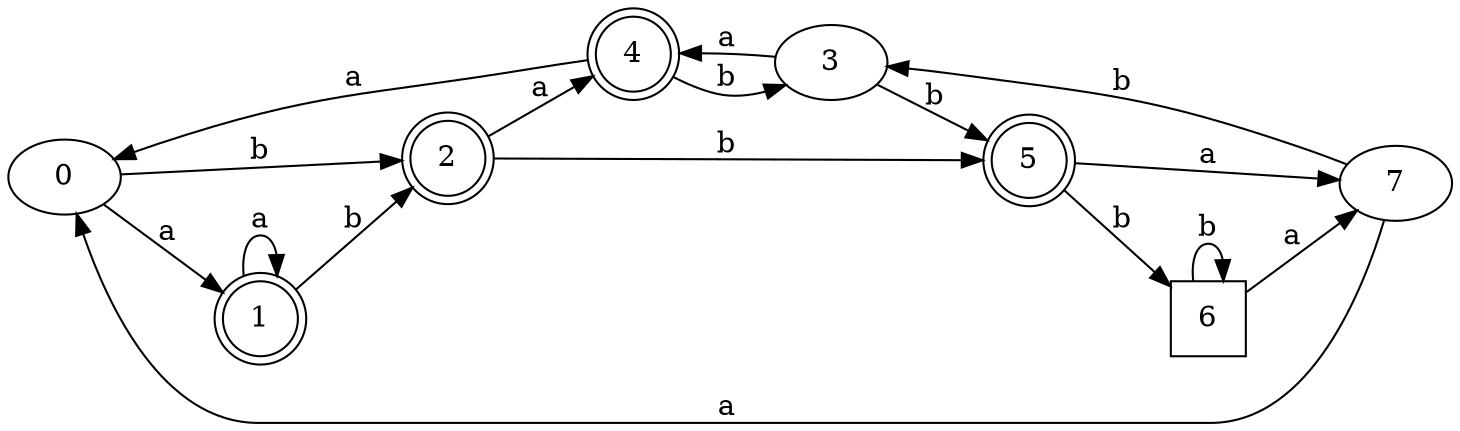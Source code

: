 digraph G {
	rankdir=LR;
	0->1[ label=a ];
	0->2[ label=b ];
	3->4[ label=a ];
	3->5[ label=b ];
	1->1[ label=a ];
	1->2[ label=b ];
	2->5[ label=b ];
	2->4[ label=a ];
	4->0[ label=a ];
	4->3[ label=b ];
	5->6[ label=b ];
	5->7[ label=a ];
	6->7[ label=a ];
	6->6[ label=b ];
	7->0[ label=a ];
	7->3[ label=b ];
	0;
	1 [ shape=doublecircle ];
	2 [ shape=doublecircle ];
	3;
	4 [ shape=doublecircle ];
	5 [ shape=doublecircle ];
	6 [ shape=square ];
	7;

}

